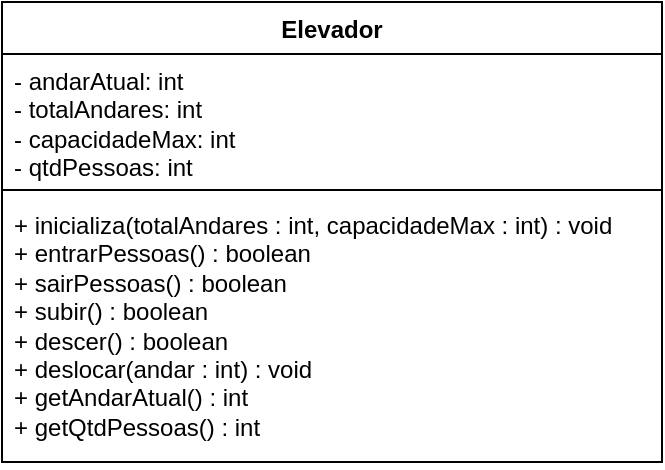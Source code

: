 <mxfile>
    <diagram id="VG8x6LCglyukpe_vKPid" name="Page-1">
        <mxGraphModel dx="1300" dy="312" grid="1" gridSize="10" guides="1" tooltips="1" connect="1" arrows="1" fold="1" page="1" pageScale="1" pageWidth="850" pageHeight="1100" background="#FFFFFF" math="0" shadow="0">
            <root>
                <mxCell id="0"/>
                <mxCell id="1" parent="0"/>
                <mxCell id="6" value="Elevador" style="swimlane;fontStyle=1;align=center;verticalAlign=top;childLayout=stackLayout;horizontal=1;startSize=26;horizontalStack=0;resizeParent=1;resizeParentMax=0;resizeLast=0;collapsible=1;marginBottom=0;whiteSpace=wrap;html=1;" parent="1" vertex="1">
                    <mxGeometry x="-80" y="160" width="330" height="230" as="geometry"/>
                </mxCell>
                <mxCell id="7" value="- andarAtual: int&lt;div&gt;&lt;span style=&quot;color: rgb(0, 0, 0); background-color: transparent;&quot;&gt;- totalAndares: int&lt;/span&gt;&lt;/div&gt;&lt;div&gt;&lt;span style=&quot;color: rgb(0, 0, 0);&quot;&gt;- capacidadeMax: int&lt;/span&gt;&lt;span style=&quot;color: rgb(0, 0, 0);&quot;&gt;&lt;/span&gt;&lt;/div&gt;&lt;div&gt;&lt;span style=&quot;color: rgb(0, 0, 0);&quot;&gt;- qtdPessoas: int&lt;/span&gt;&lt;br&gt;&lt;/div&gt;" style="text;strokeColor=none;fillColor=none;align=left;verticalAlign=top;spacingLeft=4;spacingRight=4;overflow=hidden;rotatable=0;points=[[0,0.5],[1,0.5]];portConstraint=eastwest;whiteSpace=wrap;html=1;" parent="6" vertex="1">
                    <mxGeometry y="26" width="330" height="64" as="geometry"/>
                </mxCell>
                <mxCell id="8" value="" style="line;strokeWidth=1;fillColor=none;align=left;verticalAlign=middle;spacingTop=-1;spacingLeft=3;spacingRight=3;rotatable=0;labelPosition=right;points=[];portConstraint=eastwest;strokeColor=inherit;" parent="6" vertex="1">
                    <mxGeometry y="90" width="330" height="8" as="geometry"/>
                </mxCell>
                <mxCell id="9" value="+ inicializa(totalAndares : int, capacidadeMax : int) : void&lt;div&gt;&lt;span style=&quot;color: rgb(0, 0, 0);&quot;&gt;+ entrarPessoas() : boolean&lt;/span&gt;&lt;/div&gt;&lt;div&gt;&lt;span style=&quot;color: rgb(0, 0, 0);&quot;&gt;+ sairPessoas() : boolean&lt;/span&gt;&lt;/div&gt;&lt;div&gt;&lt;span style=&quot;color: rgb(0, 0, 0);&quot;&gt;+ subir() : boolean&lt;/span&gt;&lt;/div&gt;&lt;div&gt;&lt;span style=&quot;color: rgb(0, 0, 0);&quot;&gt;+ descer() : boolean&lt;/span&gt;&lt;/div&gt;&lt;div&gt;&lt;span style=&quot;color: rgb(0, 0, 0);&quot;&gt;+ deslocar(andar : int) : void&lt;/span&gt;&lt;/div&gt;&lt;div&gt;&lt;span style=&quot;color: rgb(0, 0, 0);&quot;&gt;+ getAndarAtual() : int&lt;/span&gt;&lt;/div&gt;&lt;div&gt;&lt;span style=&quot;color: rgb(0, 0, 0);&quot;&gt;+ getQtdPessoas() : int&lt;/span&gt;&lt;/div&gt;" style="text;strokeColor=none;fillColor=none;align=left;verticalAlign=top;spacingLeft=4;spacingRight=4;overflow=hidden;rotatable=0;points=[[0,0.5],[1,0.5]];portConstraint=eastwest;whiteSpace=wrap;html=1;" parent="6" vertex="1">
                    <mxGeometry y="98" width="330" height="132" as="geometry"/>
                </mxCell>
            </root>
        </mxGraphModel>
    </diagram>
</mxfile>